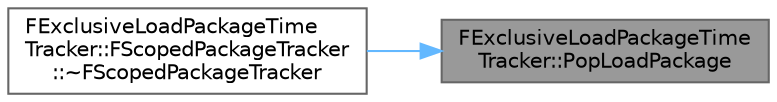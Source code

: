 digraph "FExclusiveLoadPackageTimeTracker::PopLoadPackage"
{
 // INTERACTIVE_SVG=YES
 // LATEX_PDF_SIZE
  bgcolor="transparent";
  edge [fontname=Helvetica,fontsize=10,labelfontname=Helvetica,labelfontsize=10];
  node [fontname=Helvetica,fontsize=10,shape=box,height=0.2,width=0.4];
  rankdir="RL";
  Node1 [id="Node000001",label="FExclusiveLoadPackageTime\lTracker::PopLoadPackage",height=0.2,width=0.4,color="gray40", fillcolor="grey60", style="filled", fontcolor="black",tooltip="Records a time and stats for the loaded package."];
  Node1 -> Node2 [id="edge1_Node000001_Node000002",dir="back",color="steelblue1",style="solid",tooltip=" "];
  Node2 [id="Node000002",label="FExclusiveLoadPackageTime\lTracker::FScopedPackageTracker\l::~FScopedPackageTracker",height=0.2,width=0.4,color="grey40", fillcolor="white", style="filled",URL="$d3/dfa/structFExclusiveLoadPackageTimeTracker_1_1FScopedPackageTracker.html#a2bc374a45dde055a6a8d268678477f4f",tooltip=" "];
}
